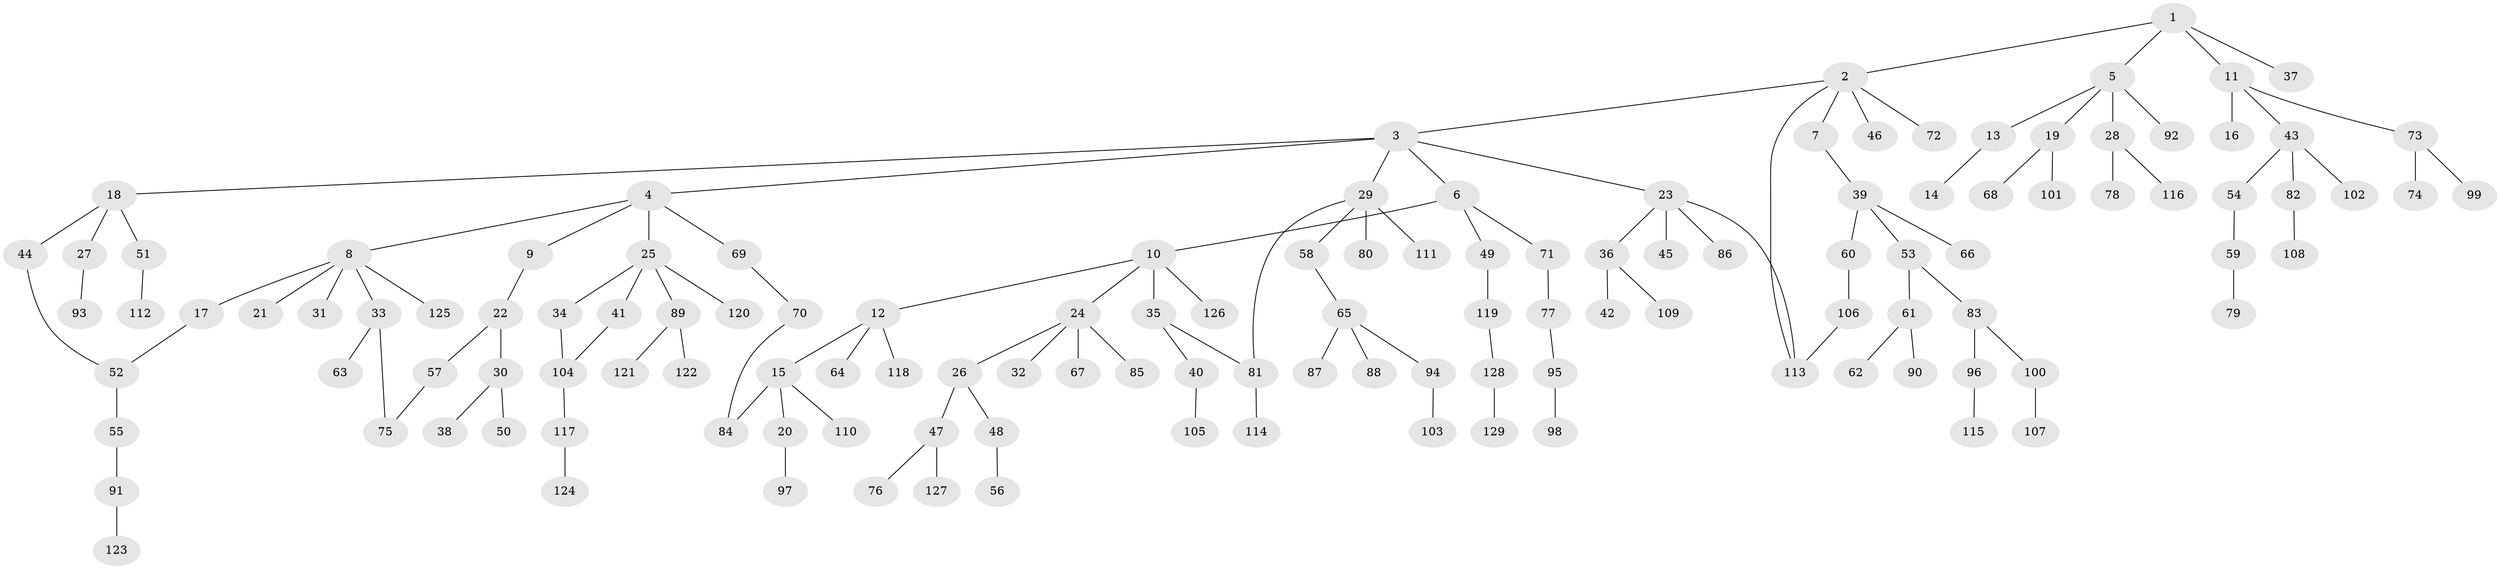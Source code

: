 // Generated by graph-tools (version 1.1) at 2025/25/03/09/25 03:25:33]
// undirected, 129 vertices, 135 edges
graph export_dot {
graph [start="1"]
  node [color=gray90,style=filled];
  1;
  2;
  3;
  4;
  5;
  6;
  7;
  8;
  9;
  10;
  11;
  12;
  13;
  14;
  15;
  16;
  17;
  18;
  19;
  20;
  21;
  22;
  23;
  24;
  25;
  26;
  27;
  28;
  29;
  30;
  31;
  32;
  33;
  34;
  35;
  36;
  37;
  38;
  39;
  40;
  41;
  42;
  43;
  44;
  45;
  46;
  47;
  48;
  49;
  50;
  51;
  52;
  53;
  54;
  55;
  56;
  57;
  58;
  59;
  60;
  61;
  62;
  63;
  64;
  65;
  66;
  67;
  68;
  69;
  70;
  71;
  72;
  73;
  74;
  75;
  76;
  77;
  78;
  79;
  80;
  81;
  82;
  83;
  84;
  85;
  86;
  87;
  88;
  89;
  90;
  91;
  92;
  93;
  94;
  95;
  96;
  97;
  98;
  99;
  100;
  101;
  102;
  103;
  104;
  105;
  106;
  107;
  108;
  109;
  110;
  111;
  112;
  113;
  114;
  115;
  116;
  117;
  118;
  119;
  120;
  121;
  122;
  123;
  124;
  125;
  126;
  127;
  128;
  129;
  1 -- 2;
  1 -- 5;
  1 -- 11;
  1 -- 37;
  2 -- 3;
  2 -- 7;
  2 -- 46;
  2 -- 72;
  2 -- 113;
  3 -- 4;
  3 -- 6;
  3 -- 18;
  3 -- 23;
  3 -- 29;
  4 -- 8;
  4 -- 9;
  4 -- 25;
  4 -- 69;
  5 -- 13;
  5 -- 19;
  5 -- 28;
  5 -- 92;
  6 -- 10;
  6 -- 49;
  6 -- 71;
  7 -- 39;
  8 -- 17;
  8 -- 21;
  8 -- 31;
  8 -- 33;
  8 -- 125;
  9 -- 22;
  10 -- 12;
  10 -- 24;
  10 -- 35;
  10 -- 126;
  11 -- 16;
  11 -- 43;
  11 -- 73;
  12 -- 15;
  12 -- 64;
  12 -- 118;
  13 -- 14;
  15 -- 20;
  15 -- 110;
  15 -- 84;
  17 -- 52;
  18 -- 27;
  18 -- 44;
  18 -- 51;
  19 -- 68;
  19 -- 101;
  20 -- 97;
  22 -- 30;
  22 -- 57;
  23 -- 36;
  23 -- 45;
  23 -- 86;
  23 -- 113;
  24 -- 26;
  24 -- 32;
  24 -- 67;
  24 -- 85;
  25 -- 34;
  25 -- 41;
  25 -- 89;
  25 -- 120;
  26 -- 47;
  26 -- 48;
  27 -- 93;
  28 -- 78;
  28 -- 116;
  29 -- 58;
  29 -- 80;
  29 -- 81;
  29 -- 111;
  30 -- 38;
  30 -- 50;
  33 -- 63;
  33 -- 75;
  34 -- 104;
  35 -- 40;
  35 -- 81;
  36 -- 42;
  36 -- 109;
  39 -- 53;
  39 -- 60;
  39 -- 66;
  40 -- 105;
  41 -- 104;
  43 -- 54;
  43 -- 82;
  43 -- 102;
  44 -- 52;
  47 -- 76;
  47 -- 127;
  48 -- 56;
  49 -- 119;
  51 -- 112;
  52 -- 55;
  53 -- 61;
  53 -- 83;
  54 -- 59;
  55 -- 91;
  57 -- 75;
  58 -- 65;
  59 -- 79;
  60 -- 106;
  61 -- 62;
  61 -- 90;
  65 -- 87;
  65 -- 88;
  65 -- 94;
  69 -- 70;
  70 -- 84;
  71 -- 77;
  73 -- 74;
  73 -- 99;
  77 -- 95;
  81 -- 114;
  82 -- 108;
  83 -- 96;
  83 -- 100;
  89 -- 121;
  89 -- 122;
  91 -- 123;
  94 -- 103;
  95 -- 98;
  96 -- 115;
  100 -- 107;
  104 -- 117;
  106 -- 113;
  117 -- 124;
  119 -- 128;
  128 -- 129;
}

